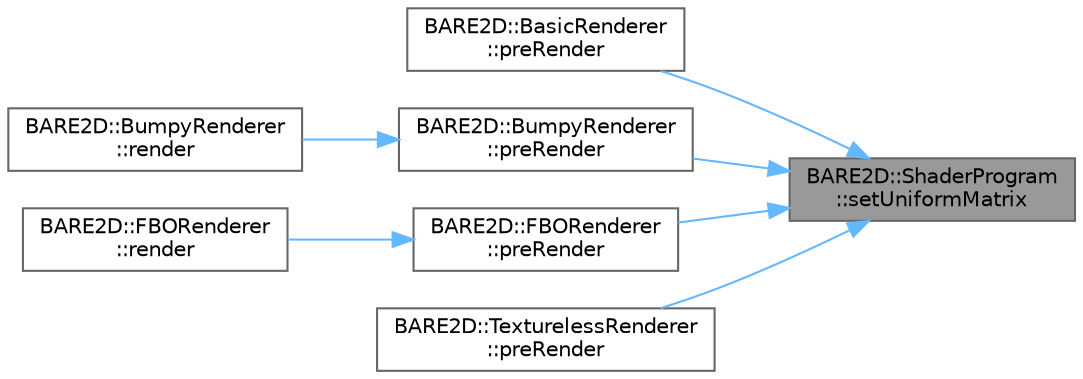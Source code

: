 digraph "BARE2D::ShaderProgram::setUniformMatrix"
{
 // INTERACTIVE_SVG=YES
 // LATEX_PDF_SIZE
  bgcolor="transparent";
  edge [fontname=Helvetica,fontsize=10,labelfontname=Helvetica,labelfontsize=10];
  node [fontname=Helvetica,fontsize=10,shape=box,height=0.2,width=0.4];
  rankdir="RL";
  Node1 [label="BARE2D::ShaderProgram\l::setUniformMatrix",height=0.2,width=0.4,color="gray40", fillcolor="grey60", style="filled", fontcolor="black",tooltip="Similar to setUniform."];
  Node1 -> Node2 [dir="back",color="steelblue1",style="solid"];
  Node2 [label="BARE2D::BasicRenderer\l::preRender",height=0.2,width=0.4,color="grey40", fillcolor="white", style="filled",URL="$class_b_a_r_e2_d_1_1_basic_renderer.html#aaf24fe92216128173a92b9c23dc4dd56",tooltip="Does stuff inside of the render function, within the shader's use."];
  Node1 -> Node3 [dir="back",color="steelblue1",style="solid"];
  Node3 [label="BARE2D::BumpyRenderer\l::preRender",height=0.2,width=0.4,color="grey40", fillcolor="white", style="filled",URL="$class_b_a_r_e2_d_1_1_bumpy_renderer.html#a33dd21c340b2ea4cdfda0c4306883275",tooltip="Does stuff inside of the render function, within the shader's use."];
  Node3 -> Node4 [dir="back",color="steelblue1",style="solid"];
  Node4 [label="BARE2D::BumpyRenderer\l::render",height=0.2,width=0.4,color="grey40", fillcolor="white", style="filled",URL="$class_b_a_r_e2_d_1_1_bumpy_renderer.html#adf8f29d89f859671a39cde7fb94cc7e7",tooltip="Actually renders the contents to the screen!"];
  Node1 -> Node5 [dir="back",color="steelblue1",style="solid"];
  Node5 [label="BARE2D::FBORenderer\l::preRender",height=0.2,width=0.4,color="grey40", fillcolor="white", style="filled",URL="$class_b_a_r_e2_d_1_1_f_b_o_renderer.html#a6a0113b8f8806828e460e41bd7697b6c",tooltip="Does stuff inside of the render function, within the shader's use."];
  Node5 -> Node6 [dir="back",color="steelblue1",style="solid"];
  Node6 [label="BARE2D::FBORenderer\l::render",height=0.2,width=0.4,color="grey40", fillcolor="white", style="filled",URL="$class_b_a_r_e2_d_1_1_f_b_o_renderer.html#aaccc7bddd25f99cca5b734d097383c6e",tooltip="Actually renders the contents to the screen!"];
  Node1 -> Node7 [dir="back",color="steelblue1",style="solid"];
  Node7 [label="BARE2D::TexturelessRenderer\l::preRender",height=0.2,width=0.4,color="grey40", fillcolor="white", style="filled",URL="$class_b_a_r_e2_d_1_1_textureless_renderer.html#a5140d700b40e5809693d7b45e16d773f",tooltip="Does stuff inside of the render function, within the shader's use."];
}
